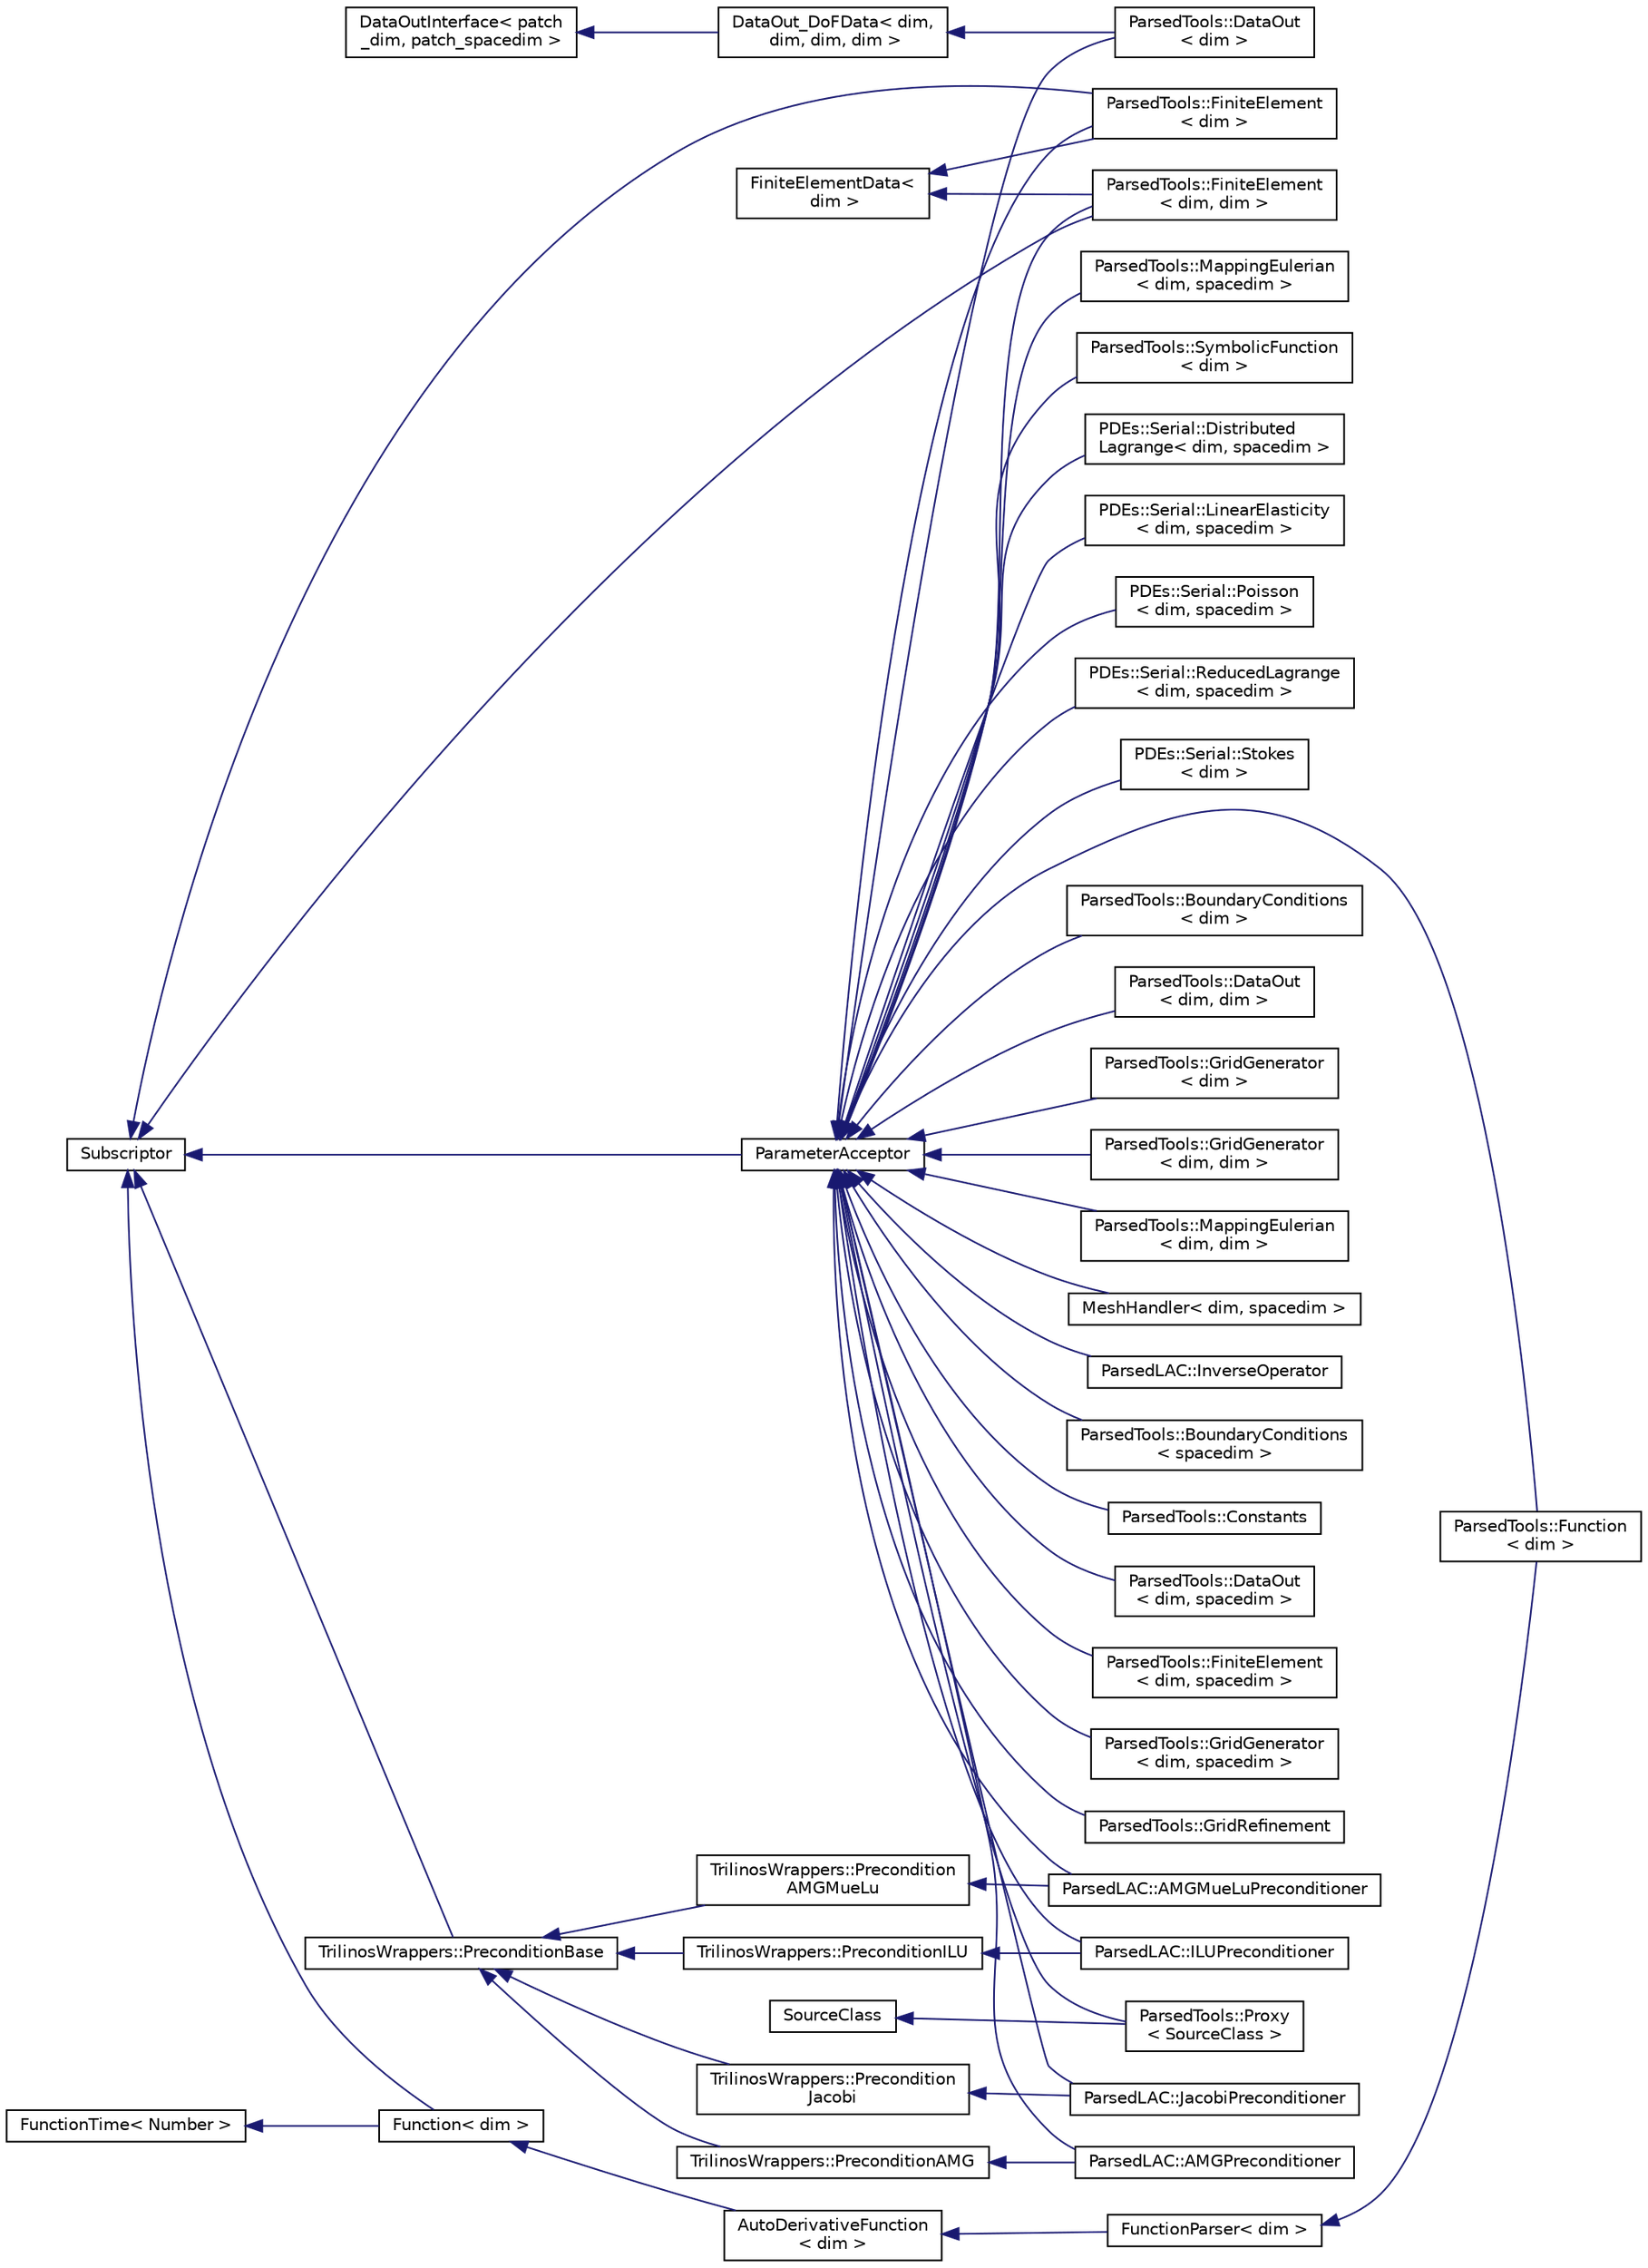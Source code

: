digraph "Graphical Class Hierarchy"
{
 // LATEX_PDF_SIZE
  bgcolor="transparent";
  edge [fontname="Helvetica",fontsize="10",labelfontname="Helvetica",labelfontsize="10"];
  node [fontname="Helvetica",fontsize="10",shape=record];
  rankdir="LR";
  Node47 [label="DataOutInterface\< patch\l_dim, patch_spacedim \>",height=0.2,width=0.4,color="black",URL="/__w/fsi-suite/fsi-suite/deal.tag$classDataOutInterface.html",tooltip=" "];
  Node47 -> Node48 [dir="back",color="midnightblue",fontsize="10",style="solid",fontname="Helvetica"];
  Node48 [label="DataOut_DoFData\< dim,\l dim, dim, dim \>",height=0.2,width=0.4,color="black",URL="/__w/fsi-suite/fsi-suite/deal.tag$classDataOut__DoFData.html",tooltip=" "];
  Node48 -> Node9 [dir="back",color="midnightblue",fontsize="10",style="solid",fontname="Helvetica"];
  Node9 [label="ParsedTools::DataOut\l\< dim \>",height=0.2,width=0.4,color="black",URL="$class_parsed_tools_1_1_data_out.html",tooltip=" "];
  Node46 [label="FiniteElementData\<\l dim \>",height=0.2,width=0.4,color="black",URL="/__w/fsi-suite/fsi-suite/deal.tag$classFiniteElementData.html",tooltip=" "];
  Node46 -> Node1 [dir="back",color="midnightblue",fontsize="10",style="solid",fontname="Helvetica"];
  Node1 [label="ParsedTools::FiniteElement\l\< dim \>",height=0.2,width=0.4,color="black",URL="$class_parsed_tools_1_1_finite_element.html",tooltip=" "];
  Node46 -> Node2 [dir="back",color="midnightblue",fontsize="10",style="solid",fontname="Helvetica"];
  Node2 [label="ParsedTools::FiniteElement\l\< dim, dim \>",height=0.2,width=0.4,color="black",URL="$class_parsed_tools_1_1_finite_element.html",tooltip=" "];
  Node45 [label="FunctionTime\< Number \>",height=0.2,width=0.4,color="black",URL="/__w/fsi-suite/fsi-suite/deal.tag$classFunctionTime.html",tooltip=" "];
  Node45 -> Node3 [dir="back",color="midnightblue",fontsize="10",style="solid",fontname="Helvetica"];
  Node3 [label="Function\< dim \>",height=0.2,width=0.4,color="black",URL="/__w/fsi-suite/fsi-suite/deal.tag$classFunction.html",tooltip=" "];
  Node3 -> Node4 [dir="back",color="midnightblue",fontsize="10",style="solid",fontname="Helvetica"];
  Node4 [label="AutoDerivativeFunction\l\< dim \>",height=0.2,width=0.4,color="black",URL="/__w/fsi-suite/fsi-suite/deal.tag$classAutoDerivativeFunction.html",tooltip=" "];
  Node4 -> Node5 [dir="back",color="midnightblue",fontsize="10",style="solid",fontname="Helvetica"];
  Node5 [label="FunctionParser\< dim \>",height=0.2,width=0.4,color="black",URL="/__w/fsi-suite/fsi-suite/deal.tag$classFunctionParser.html",tooltip=" "];
  Node5 -> Node6 [dir="back",color="midnightblue",fontsize="10",style="solid",fontname="Helvetica"];
  Node6 [label="ParsedTools::Function\l\< dim \>",height=0.2,width=0.4,color="black",URL="$class_parsed_tools_1_1_function.html",tooltip="A wrapper for the FunctionParser class."];
  Node40 [label="SourceClass",height=0.2,width=0.4,color="black",URL="/__w/fsi-suite/fsi-suite/deal.tag$classSourceClass.html",tooltip=" "];
  Node40 -> Node27 [dir="back",color="midnightblue",fontsize="10",style="solid",fontname="Helvetica"];
  Node27 [label="ParsedTools::Proxy\l\< SourceClass \>",height=0.2,width=0.4,color="black",URL="$class_parsed_tools_1_1_proxy.html",tooltip="A proxy ParameterAcceptor wrapper for classes that have a member function add_parameters,..."];
  Node0 [label="Subscriptor",height=0.2,width=0.4,color="black",URL="/__w/fsi-suite/fsi-suite/deal.tag$classSubscriptor.html",tooltip=" "];
  Node0 -> Node1 [dir="back",color="midnightblue",fontsize="10",style="solid",fontname="Helvetica"];
  Node0 -> Node2 [dir="back",color="midnightblue",fontsize="10",style="solid",fontname="Helvetica"];
  Node0 -> Node3 [dir="back",color="midnightblue",fontsize="10",style="solid",fontname="Helvetica"];
  Node0 -> Node7 [dir="back",color="midnightblue",fontsize="10",style="solid",fontname="Helvetica"];
  Node7 [label="ParameterAcceptor",height=0.2,width=0.4,color="black",URL="/__w/fsi-suite/fsi-suite/deal.tag$classParameterAcceptor.html",tooltip=" "];
  Node7 -> Node8 [dir="back",color="midnightblue",fontsize="10",style="solid",fontname="Helvetica"];
  Node8 [label="ParsedTools::BoundaryConditions\l\< dim \>",height=0.2,width=0.4,color="black",URL="$class_parsed_tools_1_1_boundary_conditions.html",tooltip=" "];
  Node7 -> Node9 [dir="back",color="midnightblue",fontsize="10",style="solid",fontname="Helvetica"];
  Node7 -> Node10 [dir="back",color="midnightblue",fontsize="10",style="solid",fontname="Helvetica"];
  Node10 [label="ParsedTools::DataOut\l\< dim, dim \>",height=0.2,width=0.4,color="black",URL="$class_parsed_tools_1_1_data_out.html",tooltip=" "];
  Node7 -> Node1 [dir="back",color="midnightblue",fontsize="10",style="solid",fontname="Helvetica"];
  Node7 -> Node2 [dir="back",color="midnightblue",fontsize="10",style="solid",fontname="Helvetica"];
  Node7 -> Node11 [dir="back",color="midnightblue",fontsize="10",style="solid",fontname="Helvetica"];
  Node11 [label="ParsedTools::GridGenerator\l\< dim \>",height=0.2,width=0.4,color="black",URL="$class_parsed_tools_1_1_grid_generator.html",tooltip=" "];
  Node7 -> Node12 [dir="back",color="midnightblue",fontsize="10",style="solid",fontname="Helvetica"];
  Node12 [label="ParsedTools::GridGenerator\l\< dim, dim \>",height=0.2,width=0.4,color="black",URL="$class_parsed_tools_1_1_grid_generator.html",tooltip=" "];
  Node7 -> Node13 [dir="back",color="midnightblue",fontsize="10",style="solid",fontname="Helvetica"];
  Node13 [label="ParsedTools::MappingEulerian\l\< dim, dim \>",height=0.2,width=0.4,color="black",URL="$class_parsed_tools_1_1_mapping_eulerian.html",tooltip=" "];
  Node7 -> Node14 [dir="back",color="midnightblue",fontsize="10",style="solid",fontname="Helvetica"];
  Node14 [label="MeshHandler\< dim, spacedim \>",height=0.2,width=0.4,color="black",URL="$class_mesh_handler.html",tooltip="Entry point of the FSI-suite programs."];
  Node7 -> Node15 [dir="back",color="midnightblue",fontsize="10",style="solid",fontname="Helvetica"];
  Node15 [label="ParsedLAC::AMGMueLuPreconditioner",height=0.2,width=0.4,color="black",URL="$class_parsed_l_a_c_1_1_a_m_g_mue_lu_preconditioner.html",tooltip="A parsed AMG preconditioner based on MueLu which uses parameter files to choose between different opt..."];
  Node7 -> Node16 [dir="back",color="midnightblue",fontsize="10",style="solid",fontname="Helvetica"];
  Node16 [label="ParsedLAC::AMGPreconditioner",height=0.2,width=0.4,color="black",URL="$class_parsed_l_a_c_1_1_a_m_g_preconditioner.html",tooltip="A parsed AMG preconditioner which uses parameter files to choose between different options."];
  Node7 -> Node17 [dir="back",color="midnightblue",fontsize="10",style="solid",fontname="Helvetica"];
  Node17 [label="ParsedLAC::ILUPreconditioner",height=0.2,width=0.4,color="black",URL="$class_parsed_l_a_c_1_1_i_l_u_preconditioner.html",tooltip="A parsed ILU preconditioner which uses parameter files to choose between different options."];
  Node7 -> Node18 [dir="back",color="midnightblue",fontsize="10",style="solid",fontname="Helvetica"];
  Node18 [label="ParsedLAC::InverseOperator",height=0.2,width=0.4,color="black",URL="$class_parsed_l_a_c_1_1_inverse_operator.html",tooltip="A factory that can generate inverse operators according to parameter files."];
  Node7 -> Node19 [dir="back",color="midnightblue",fontsize="10",style="solid",fontname="Helvetica"];
  Node19 [label="ParsedLAC::JacobiPreconditioner",height=0.2,width=0.4,color="black",URL="$class_parsed_l_a_c_1_1_jacobi_preconditioner.html",tooltip="A parsed Jacobi preconditioner which uses parameter files to choose between different options."];
  Node7 -> Node20 [dir="back",color="midnightblue",fontsize="10",style="solid",fontname="Helvetica"];
  Node20 [label="ParsedTools::BoundaryConditions\l\< spacedim \>",height=0.2,width=0.4,color="black",URL="$class_parsed_tools_1_1_boundary_conditions.html",tooltip="A wrapper for boundary conditions."];
  Node7 -> Node21 [dir="back",color="midnightblue",fontsize="10",style="solid",fontname="Helvetica"];
  Node21 [label="ParsedTools::Constants",height=0.2,width=0.4,color="black",URL="$class_parsed_tools_1_1_constants.html",tooltip="A wrapper for physical constants to be shared among functions and classes."];
  Node7 -> Node22 [dir="back",color="midnightblue",fontsize="10",style="solid",fontname="Helvetica"];
  Node22 [label="ParsedTools::DataOut\l\< dim, spacedim \>",height=0.2,width=0.4,color="black",URL="$class_parsed_tools_1_1_data_out.html",tooltip=" "];
  Node7 -> Node23 [dir="back",color="midnightblue",fontsize="10",style="solid",fontname="Helvetica"];
  Node23 [label="ParsedTools::FiniteElement\l\< dim, spacedim \>",height=0.2,width=0.4,color="black",URL="$class_parsed_tools_1_1_finite_element.html",tooltip="Parsed FiniteElement."];
  Node7 -> Node6 [dir="back",color="midnightblue",fontsize="10",style="solid",fontname="Helvetica"];
  Node7 -> Node24 [dir="back",color="midnightblue",fontsize="10",style="solid",fontname="Helvetica"];
  Node24 [label="ParsedTools::GridGenerator\l\< dim, spacedim \>",height=0.2,width=0.4,color="black",URL="$class_parsed_tools_1_1_grid_generator.html",tooltip="GridGenerator class."];
  Node7 -> Node25 [dir="back",color="midnightblue",fontsize="10",style="solid",fontname="Helvetica"];
  Node25 [label="ParsedTools::GridRefinement",height=0.2,width=0.4,color="black",URL="$class_parsed_tools_1_1_grid_refinement.html",tooltip="A wrapper for refinement strategies."];
  Node7 -> Node26 [dir="back",color="midnightblue",fontsize="10",style="solid",fontname="Helvetica"];
  Node26 [label="ParsedTools::MappingEulerian\l\< dim, spacedim \>",height=0.2,width=0.4,color="black",URL="$class_parsed_tools_1_1_mapping_eulerian.html",tooltip="A wrapper class for MappingFEField or MappingQEulerian."];
  Node7 -> Node27 [dir="back",color="midnightblue",fontsize="10",style="solid",fontname="Helvetica"];
  Node7 -> Node28 [dir="back",color="midnightblue",fontsize="10",style="solid",fontname="Helvetica"];
  Node28 [label="ParsedTools::SymbolicFunction\l\< dim \>",height=0.2,width=0.4,color="black",URL="$class_parsed_tools_1_1_symbolic_function.html",tooltip="A wrapper for the Functions::SymbolicFunction class."];
  Node7 -> Node29 [dir="back",color="midnightblue",fontsize="10",style="solid",fontname="Helvetica"];
  Node29 [label="PDEs::Serial::Distributed\lLagrange\< dim, spacedim \>",height=0.2,width=0.4,color="black",URL="$class_p_d_es_1_1_serial_1_1_distributed_lagrange.html",tooltip=" "];
  Node7 -> Node30 [dir="back",color="midnightblue",fontsize="10",style="solid",fontname="Helvetica"];
  Node30 [label="PDEs::Serial::LinearElasticity\l\< dim, spacedim \>",height=0.2,width=0.4,color="black",URL="$class_p_d_es_1_1_serial_1_1_linear_elasticity.html",tooltip=" "];
  Node7 -> Node31 [dir="back",color="midnightblue",fontsize="10",style="solid",fontname="Helvetica"];
  Node31 [label="PDEs::Serial::Poisson\l\< dim, spacedim \>",height=0.2,width=0.4,color="black",URL="$class_p_d_es_1_1_serial_1_1_poisson.html",tooltip="Poisson problem, serial version."];
  Node7 -> Node32 [dir="back",color="midnightblue",fontsize="10",style="solid",fontname="Helvetica"];
  Node32 [label="PDEs::Serial::ReducedLagrange\l\< dim, spacedim \>",height=0.2,width=0.4,color="black",URL="$class_p_d_es_1_1_serial_1_1_reduced_lagrange.html",tooltip=" "];
  Node7 -> Node33 [dir="back",color="midnightblue",fontsize="10",style="solid",fontname="Helvetica"];
  Node33 [label="PDEs::Serial::Stokes\l\< dim \>",height=0.2,width=0.4,color="black",URL="$class_p_d_es_1_1_serial_1_1_stokes.html",tooltip=" "];
  Node0 -> Node34 [dir="back",color="midnightblue",fontsize="10",style="solid",fontname="Helvetica"];
  Node34 [label="TrilinosWrappers::PreconditionBase",height=0.2,width=0.4,color="black",URL="/__w/fsi-suite/fsi-suite/deal.tag$classTrilinosWrappers_1_1PreconditionBase.html",tooltip=" "];
  Node34 -> Node35 [dir="back",color="midnightblue",fontsize="10",style="solid",fontname="Helvetica"];
  Node35 [label="TrilinosWrappers::PreconditionAMG",height=0.2,width=0.4,color="black",URL="/__w/fsi-suite/fsi-suite/deal.tag$classTrilinosWrappers_1_1PreconditionAMG.html",tooltip=" "];
  Node35 -> Node16 [dir="back",color="midnightblue",fontsize="10",style="solid",fontname="Helvetica"];
  Node34 -> Node36 [dir="back",color="midnightblue",fontsize="10",style="solid",fontname="Helvetica"];
  Node36 [label="TrilinosWrappers::Precondition\lAMGMueLu",height=0.2,width=0.4,color="black",URL="/__w/fsi-suite/fsi-suite/deal.tag$classTrilinosWrappers_1_1PreconditionAMGMueLu.html",tooltip=" "];
  Node36 -> Node15 [dir="back",color="midnightblue",fontsize="10",style="solid",fontname="Helvetica"];
  Node34 -> Node37 [dir="back",color="midnightblue",fontsize="10",style="solid",fontname="Helvetica"];
  Node37 [label="TrilinosWrappers::PreconditionILU",height=0.2,width=0.4,color="black",URL="/__w/fsi-suite/fsi-suite/deal.tag$classTrilinosWrappers_1_1PreconditionILU.html",tooltip=" "];
  Node37 -> Node17 [dir="back",color="midnightblue",fontsize="10",style="solid",fontname="Helvetica"];
  Node34 -> Node38 [dir="back",color="midnightblue",fontsize="10",style="solid",fontname="Helvetica"];
  Node38 [label="TrilinosWrappers::Precondition\lJacobi",height=0.2,width=0.4,color="black",URL="/__w/fsi-suite/fsi-suite/deal.tag$classTrilinosWrappers_1_1PreconditionJacobi.html",tooltip=" "];
  Node38 -> Node19 [dir="back",color="midnightblue",fontsize="10",style="solid",fontname="Helvetica"];
}
